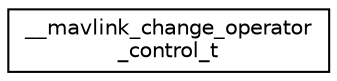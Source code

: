 digraph "Graphical Class Hierarchy"
{
 // INTERACTIVE_SVG=YES
  edge [fontname="Helvetica",fontsize="10",labelfontname="Helvetica",labelfontsize="10"];
  node [fontname="Helvetica",fontsize="10",shape=record];
  rankdir="LR";
  Node1 [label="__mavlink_change_operator\l_control_t",height=0.2,width=0.4,color="black", fillcolor="white", style="filled",URL="$struct____mavlink__change__operator__control__t.html"];
}
